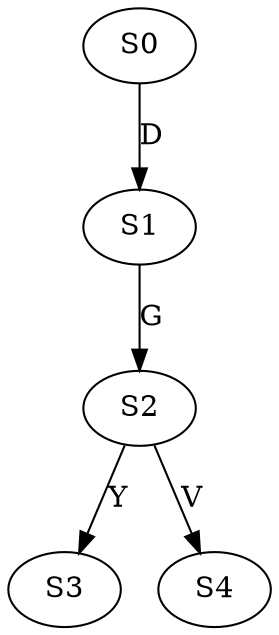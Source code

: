 strict digraph  {
	S0 -> S1 [ label = D ];
	S1 -> S2 [ label = G ];
	S2 -> S3 [ label = Y ];
	S2 -> S4 [ label = V ];
}
